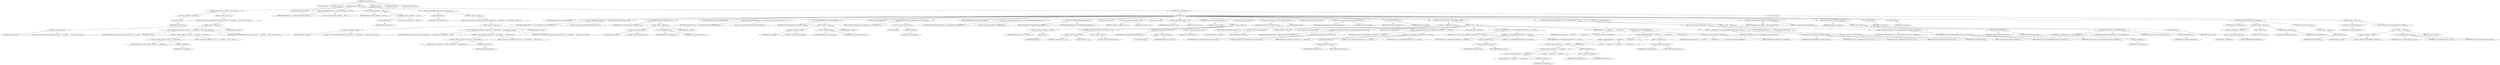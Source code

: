 digraph "processFile" {  
"786" [label = <(METHOD,processFile)<SUB>282</SUB>> ]
"70" [label = <(PARAM,this)<SUB>282</SUB>> ]
"787" [label = <(PARAM,File src)<SUB>282</SUB>> ]
"788" [label = <(BLOCK,&lt;empty&gt;,&lt;empty&gt;)<SUB>282</SUB>> ]
"789" [label = <(CONTROL_STRUCTURE,if (!src.exists()),if (!src.exists()))<SUB>283</SUB>> ]
"790" [label = <(&lt;operator&gt;.logicalNot,!src.exists())<SUB>283</SUB>> ]
"791" [label = <(exists,src.exists())<SUB>283</SUB>> ]
"792" [label = <(IDENTIFIER,src,src.exists())<SUB>283</SUB>> ]
"793" [label = <(BLOCK,&lt;empty&gt;,&lt;empty&gt;)<SUB>283</SUB>> ]
"794" [label = <(&lt;operator&gt;.throw,throw new BuildException(&quot;Replace: source file &quot; + src.getPath() + &quot; doesn't exist&quot;, location);)<SUB>284</SUB>> ]
"795" [label = <(BLOCK,&lt;empty&gt;,&lt;empty&gt;)<SUB>284</SUB>> ]
"796" [label = <(&lt;operator&gt;.assignment,&lt;empty&gt;)> ]
"797" [label = <(IDENTIFIER,$obj18,&lt;empty&gt;)> ]
"798" [label = <(&lt;operator&gt;.alloc,new BuildException(&quot;Replace: source file &quot; + src.getPath() + &quot; doesn't exist&quot;, location))<SUB>284</SUB>> ]
"799" [label = <(&lt;init&gt;,new BuildException(&quot;Replace: source file &quot; + src.getPath() + &quot; doesn't exist&quot;, location))<SUB>284</SUB>> ]
"800" [label = <(IDENTIFIER,$obj18,new BuildException(&quot;Replace: source file &quot; + src.getPath() + &quot; doesn't exist&quot;, location))> ]
"801" [label = <(&lt;operator&gt;.addition,&quot;Replace: source file &quot; + src.getPath() + &quot; doesn't exist&quot;)<SUB>284</SUB>> ]
"802" [label = <(&lt;operator&gt;.addition,&quot;Replace: source file &quot; + src.getPath())<SUB>284</SUB>> ]
"803" [label = <(LITERAL,&quot;Replace: source file &quot;,&quot;Replace: source file &quot; + src.getPath())<SUB>284</SUB>> ]
"804" [label = <(getPath,src.getPath())<SUB>284</SUB>> ]
"805" [label = <(IDENTIFIER,src,src.getPath())<SUB>284</SUB>> ]
"806" [label = <(LITERAL,&quot; doesn't exist&quot;,&quot;Replace: source file &quot; + src.getPath() + &quot; doesn't exist&quot;)<SUB>284</SUB>> ]
"807" [label = <(IDENTIFIER,location,new BuildException(&quot;Replace: source file &quot; + src.getPath() + &quot; doesn't exist&quot;, location))<SUB>284</SUB>> ]
"808" [label = <(IDENTIFIER,$obj18,&lt;empty&gt;)> ]
"60" [label = <(LOCAL,File temp: java.io.File)> ]
"809" [label = <(&lt;operator&gt;.assignment,File temp = new File(src.getPath() + &quot;.temp&quot;))<SUB>287</SUB>> ]
"810" [label = <(IDENTIFIER,temp,File temp = new File(src.getPath() + &quot;.temp&quot;))<SUB>287</SUB>> ]
"811" [label = <(&lt;operator&gt;.alloc,new File(src.getPath() + &quot;.temp&quot;))<SUB>287</SUB>> ]
"812" [label = <(&lt;init&gt;,new File(src.getPath() + &quot;.temp&quot;))<SUB>287</SUB>> ]
"59" [label = <(IDENTIFIER,temp,new File(src.getPath() + &quot;.temp&quot;))<SUB>287</SUB>> ]
"813" [label = <(&lt;operator&gt;.addition,src.getPath() + &quot;.temp&quot;)<SUB>287</SUB>> ]
"814" [label = <(getPath,src.getPath())<SUB>287</SUB>> ]
"815" [label = <(IDENTIFIER,src,src.getPath())<SUB>287</SUB>> ]
"816" [label = <(LITERAL,&quot;.temp&quot;,src.getPath() + &quot;.temp&quot;)<SUB>287</SUB>> ]
"817" [label = <(CONTROL_STRUCTURE,if (temp.exists()),if (temp.exists()))<SUB>289</SUB>> ]
"818" [label = <(exists,temp.exists())<SUB>289</SUB>> ]
"819" [label = <(IDENTIFIER,temp,temp.exists())<SUB>289</SUB>> ]
"820" [label = <(BLOCK,&lt;empty&gt;,&lt;empty&gt;)<SUB>289</SUB>> ]
"821" [label = <(&lt;operator&gt;.throw,throw new BuildException(&quot;Replace: temporary file &quot; + temp.getPath() + &quot; already exists&quot;, location);)<SUB>290</SUB>> ]
"822" [label = <(BLOCK,&lt;empty&gt;,&lt;empty&gt;)<SUB>290</SUB>> ]
"823" [label = <(&lt;operator&gt;.assignment,&lt;empty&gt;)> ]
"824" [label = <(IDENTIFIER,$obj20,&lt;empty&gt;)> ]
"825" [label = <(&lt;operator&gt;.alloc,new BuildException(&quot;Replace: temporary file &quot; + temp.getPath() + &quot; already exists&quot;, location))<SUB>290</SUB>> ]
"826" [label = <(&lt;init&gt;,new BuildException(&quot;Replace: temporary file &quot; + temp.getPath() + &quot; already exists&quot;, location))<SUB>290</SUB>> ]
"827" [label = <(IDENTIFIER,$obj20,new BuildException(&quot;Replace: temporary file &quot; + temp.getPath() + &quot; already exists&quot;, location))> ]
"828" [label = <(&lt;operator&gt;.addition,&quot;Replace: temporary file &quot; + temp.getPath() + &quot; already exists&quot;)<SUB>290</SUB>> ]
"829" [label = <(&lt;operator&gt;.addition,&quot;Replace: temporary file &quot; + temp.getPath())<SUB>290</SUB>> ]
"830" [label = <(LITERAL,&quot;Replace: temporary file &quot;,&quot;Replace: temporary file &quot; + temp.getPath())<SUB>290</SUB>> ]
"831" [label = <(getPath,temp.getPath())<SUB>290</SUB>> ]
"832" [label = <(IDENTIFIER,temp,temp.getPath())<SUB>290</SUB>> ]
"833" [label = <(LITERAL,&quot; already exists&quot;,&quot;Replace: temporary file &quot; + temp.getPath() + &quot; already exists&quot;)<SUB>290</SUB>> ]
"834" [label = <(IDENTIFIER,location,new BuildException(&quot;Replace: temporary file &quot; + temp.getPath() + &quot; already exists&quot;, location))<SUB>290</SUB>> ]
"835" [label = <(IDENTIFIER,$obj20,&lt;empty&gt;)> ]
"836" [label = <(CONTROL_STRUCTURE,try,try)<SUB>293</SUB>> ]
"837" [label = <(BLOCK,try,try)<SUB>293</SUB>> ]
"62" [label = <(LOCAL,BufferedReader br: java.io.BufferedReader)> ]
"838" [label = <(&lt;operator&gt;.assignment,BufferedReader br = new BufferedReader(new FileReader(src)))<SUB>294</SUB>> ]
"839" [label = <(IDENTIFIER,br,BufferedReader br = new BufferedReader(new FileReader(src)))<SUB>294</SUB>> ]
"840" [label = <(&lt;operator&gt;.alloc,new BufferedReader(new FileReader(src)))<SUB>294</SUB>> ]
"841" [label = <(&lt;init&gt;,new BufferedReader(new FileReader(src)))<SUB>294</SUB>> ]
"61" [label = <(IDENTIFIER,br,new BufferedReader(new FileReader(src)))<SUB>294</SUB>> ]
"842" [label = <(BLOCK,&lt;empty&gt;,&lt;empty&gt;)<SUB>294</SUB>> ]
"843" [label = <(&lt;operator&gt;.assignment,&lt;empty&gt;)> ]
"844" [label = <(IDENTIFIER,$obj21,&lt;empty&gt;)> ]
"845" [label = <(&lt;operator&gt;.alloc,new FileReader(src))<SUB>294</SUB>> ]
"846" [label = <(&lt;init&gt;,new FileReader(src))<SUB>294</SUB>> ]
"847" [label = <(IDENTIFIER,$obj21,new FileReader(src))> ]
"848" [label = <(IDENTIFIER,src,new FileReader(src))<SUB>294</SUB>> ]
"849" [label = <(IDENTIFIER,$obj21,&lt;empty&gt;)> ]
"64" [label = <(LOCAL,BufferedWriter bw: java.io.BufferedWriter)> ]
"850" [label = <(&lt;operator&gt;.assignment,BufferedWriter bw = new BufferedWriter(new FileWriter(temp)))<SUB>295</SUB>> ]
"851" [label = <(IDENTIFIER,bw,BufferedWriter bw = new BufferedWriter(new FileWriter(temp)))<SUB>295</SUB>> ]
"852" [label = <(&lt;operator&gt;.alloc,new BufferedWriter(new FileWriter(temp)))<SUB>295</SUB>> ]
"853" [label = <(&lt;init&gt;,new BufferedWriter(new FileWriter(temp)))<SUB>295</SUB>> ]
"63" [label = <(IDENTIFIER,bw,new BufferedWriter(new FileWriter(temp)))<SUB>295</SUB>> ]
"854" [label = <(BLOCK,&lt;empty&gt;,&lt;empty&gt;)<SUB>295</SUB>> ]
"855" [label = <(&lt;operator&gt;.assignment,&lt;empty&gt;)> ]
"856" [label = <(IDENTIFIER,$obj23,&lt;empty&gt;)> ]
"857" [label = <(&lt;operator&gt;.alloc,new FileWriter(temp))<SUB>295</SUB>> ]
"858" [label = <(&lt;init&gt;,new FileWriter(temp))<SUB>295</SUB>> ]
"859" [label = <(IDENTIFIER,$obj23,new FileWriter(temp))> ]
"860" [label = <(IDENTIFIER,temp,new FileWriter(temp))<SUB>295</SUB>> ]
"861" [label = <(IDENTIFIER,$obj23,&lt;empty&gt;)> ]
"862" [label = <(LOCAL,int fileLengthInBytes: int)> ]
"863" [label = <(&lt;operator&gt;.assignment,int fileLengthInBytes = (int) (src.length()))<SUB>302</SUB>> ]
"864" [label = <(IDENTIFIER,fileLengthInBytes,int fileLengthInBytes = (int) (src.length()))<SUB>302</SUB>> ]
"865" [label = <(&lt;operator&gt;.cast,(int) (src.length()))<SUB>302</SUB>> ]
"866" [label = <(TYPE_REF,int,int)<SUB>302</SUB>> ]
"867" [label = <(length,src.length())<SUB>302</SUB>> ]
"868" [label = <(IDENTIFIER,src,src.length())<SUB>302</SUB>> ]
"66" [label = <(LOCAL,StringBuffer tmpBuf: java.lang.StringBuffer)> ]
"869" [label = <(&lt;operator&gt;.assignment,StringBuffer tmpBuf = new StringBuffer(fileLengthInBytes))<SUB>303</SUB>> ]
"870" [label = <(IDENTIFIER,tmpBuf,StringBuffer tmpBuf = new StringBuffer(fileLengthInBytes))<SUB>303</SUB>> ]
"871" [label = <(&lt;operator&gt;.alloc,new StringBuffer(fileLengthInBytes))<SUB>303</SUB>> ]
"872" [label = <(&lt;init&gt;,new StringBuffer(fileLengthInBytes))<SUB>303</SUB>> ]
"65" [label = <(IDENTIFIER,tmpBuf,new StringBuffer(fileLengthInBytes))<SUB>303</SUB>> ]
"873" [label = <(IDENTIFIER,fileLengthInBytes,new StringBuffer(fileLengthInBytes))<SUB>303</SUB>> ]
"874" [label = <(LOCAL,int readChar: int)> ]
"875" [label = <(&lt;operator&gt;.assignment,int readChar = 0)<SUB>304</SUB>> ]
"876" [label = <(IDENTIFIER,readChar,int readChar = 0)<SUB>304</SUB>> ]
"877" [label = <(LITERAL,0,int readChar = 0)<SUB>304</SUB>> ]
"878" [label = <(LOCAL,int totread: int)> ]
"879" [label = <(&lt;operator&gt;.assignment,int totread = 0)<SUB>305</SUB>> ]
"880" [label = <(IDENTIFIER,totread,int totread = 0)<SUB>305</SUB>> ]
"881" [label = <(LITERAL,0,int totread = 0)<SUB>305</SUB>> ]
"882" [label = <(CONTROL_STRUCTURE,while (true),while (true))<SUB>306</SUB>> ]
"883" [label = <(LITERAL,true,while (true))<SUB>306</SUB>> ]
"884" [label = <(BLOCK,&lt;empty&gt;,&lt;empty&gt;)<SUB>306</SUB>> ]
"885" [label = <(&lt;operator&gt;.assignment,readChar = br.read())<SUB>307</SUB>> ]
"886" [label = <(IDENTIFIER,readChar,readChar = br.read())<SUB>307</SUB>> ]
"887" [label = <(read,br.read())<SUB>307</SUB>> ]
"888" [label = <(IDENTIFIER,br,br.read())<SUB>307</SUB>> ]
"889" [label = <(CONTROL_STRUCTURE,if (readChar &lt; 0),if (readChar &lt; 0))<SUB>308</SUB>> ]
"890" [label = <(&lt;operator&gt;.lessThan,readChar &lt; 0)<SUB>308</SUB>> ]
"891" [label = <(IDENTIFIER,readChar,readChar &lt; 0)<SUB>308</SUB>> ]
"892" [label = <(LITERAL,0,readChar &lt; 0)<SUB>308</SUB>> ]
"893" [label = <(BLOCK,&lt;empty&gt;,&lt;empty&gt;)<SUB>308</SUB>> ]
"894" [label = <(CONTROL_STRUCTURE,break;,break;)<SUB>308</SUB>> ]
"895" [label = <(append,tmpBuf.append((char) readChar))<SUB>309</SUB>> ]
"896" [label = <(IDENTIFIER,tmpBuf,tmpBuf.append((char) readChar))<SUB>309</SUB>> ]
"897" [label = <(&lt;operator&gt;.cast,(char) readChar)<SUB>309</SUB>> ]
"898" [label = <(TYPE_REF,char,char)<SUB>309</SUB>> ]
"899" [label = <(IDENTIFIER,readChar,(char) readChar)<SUB>309</SUB>> ]
"900" [label = <(&lt;operator&gt;.postIncrement,totread++)<SUB>310</SUB>> ]
"901" [label = <(IDENTIFIER,totread,totread++)<SUB>310</SUB>> ]
"902" [label = <(LOCAL,String buf: java.lang.String)> ]
"903" [label = <(&lt;operator&gt;.assignment,String buf = tmpBuf.toString())<SUB>314</SUB>> ]
"904" [label = <(IDENTIFIER,buf,String buf = tmpBuf.toString())<SUB>314</SUB>> ]
"905" [label = <(toString,tmpBuf.toString())<SUB>314</SUB>> ]
"906" [label = <(IDENTIFIER,tmpBuf,tmpBuf.toString())<SUB>314</SUB>> ]
"68" [label = <(LOCAL,String newString: java.lang.String)> ]
"907" [label = <(&lt;operator&gt;.assignment,String newString = new String(buf))<SUB>317</SUB>> ]
"908" [label = <(IDENTIFIER,newString,String newString = new String(buf))<SUB>317</SUB>> ]
"909" [label = <(&lt;operator&gt;.alloc,new String(buf))<SUB>317</SUB>> ]
"910" [label = <(&lt;init&gt;,new String(buf))<SUB>317</SUB>> ]
"67" [label = <(IDENTIFIER,newString,new String(buf))<SUB>317</SUB>> ]
"911" [label = <(IDENTIFIER,buf,new String(buf))<SUB>317</SUB>> ]
"912" [label = <(CONTROL_STRUCTURE,if (token != null),if (token != null))<SUB>319</SUB>> ]
"913" [label = <(&lt;operator&gt;.notEquals,token != null)<SUB>319</SUB>> ]
"914" [label = <(&lt;operator&gt;.fieldAccess,this.token)<SUB>319</SUB>> ]
"915" [label = <(IDENTIFIER,this,token != null)<SUB>319</SUB>> ]
"916" [label = <(FIELD_IDENTIFIER,token,token)<SUB>319</SUB>> ]
"917" [label = <(LITERAL,null,token != null)<SUB>319</SUB>> ]
"918" [label = <(BLOCK,&lt;empty&gt;,&lt;empty&gt;)<SUB>320</SUB>> ]
"919" [label = <(LOCAL,String linesep: java.lang.String)> ]
"920" [label = <(&lt;operator&gt;.assignment,String linesep = System.getProperty(&quot;line.separator&quot;))<SUB>324</SUB>> ]
"921" [label = <(IDENTIFIER,linesep,String linesep = System.getProperty(&quot;line.separator&quot;))<SUB>324</SUB>> ]
"922" [label = <(getProperty,System.getProperty(&quot;line.separator&quot;))<SUB>324</SUB>> ]
"923" [label = <(IDENTIFIER,System,System.getProperty(&quot;line.separator&quot;))<SUB>324</SUB>> ]
"924" [label = <(LITERAL,&quot;line.separator&quot;,System.getProperty(&quot;line.separator&quot;))<SUB>324</SUB>> ]
"925" [label = <(LOCAL,String val: java.lang.String)> ]
"926" [label = <(&lt;operator&gt;.assignment,String val = this.stringReplace(value.getText(), &quot;\n&quot;, linesep))<SUB>325</SUB>> ]
"927" [label = <(IDENTIFIER,val,String val = this.stringReplace(value.getText(), &quot;\n&quot;, linesep))<SUB>325</SUB>> ]
"928" [label = <(stringReplace,this.stringReplace(value.getText(), &quot;\n&quot;, linesep))<SUB>325</SUB>> ]
"69" [label = <(IDENTIFIER,this,this.stringReplace(value.getText(), &quot;\n&quot;, linesep))<SUB>325</SUB>> ]
"929" [label = <(getText,value.getText())<SUB>325</SUB>> ]
"930" [label = <(&lt;operator&gt;.fieldAccess,this.value)<SUB>325</SUB>> ]
"931" [label = <(IDENTIFIER,this,value.getText())<SUB>325</SUB>> ]
"932" [label = <(FIELD_IDENTIFIER,value,value)<SUB>325</SUB>> ]
"933" [label = <(LITERAL,&quot;\n&quot;,this.stringReplace(value.getText(), &quot;\n&quot;, linesep))<SUB>325</SUB>> ]
"934" [label = <(IDENTIFIER,linesep,this.stringReplace(value.getText(), &quot;\n&quot;, linesep))<SUB>325</SUB>> ]
"935" [label = <(LOCAL,String tok: java.lang.String)> ]
"936" [label = <(&lt;operator&gt;.assignment,String tok = this.stringReplace(token.getText(), &quot;\n&quot;, linesep))<SUB>326</SUB>> ]
"937" [label = <(IDENTIFIER,tok,String tok = this.stringReplace(token.getText(), &quot;\n&quot;, linesep))<SUB>326</SUB>> ]
"938" [label = <(stringReplace,this.stringReplace(token.getText(), &quot;\n&quot;, linesep))<SUB>326</SUB>> ]
"71" [label = <(IDENTIFIER,this,this.stringReplace(token.getText(), &quot;\n&quot;, linesep))<SUB>326</SUB>> ]
"939" [label = <(getText,token.getText())<SUB>326</SUB>> ]
"940" [label = <(&lt;operator&gt;.fieldAccess,this.token)<SUB>326</SUB>> ]
"941" [label = <(IDENTIFIER,this,token.getText())<SUB>326</SUB>> ]
"942" [label = <(FIELD_IDENTIFIER,token,token)<SUB>326</SUB>> ]
"943" [label = <(LITERAL,&quot;\n&quot;,this.stringReplace(token.getText(), &quot;\n&quot;, linesep))<SUB>326</SUB>> ]
"944" [label = <(IDENTIFIER,linesep,this.stringReplace(token.getText(), &quot;\n&quot;, linesep))<SUB>326</SUB>> ]
"945" [label = <(log,log(&quot;Replacing in &quot; + src.getPath() + &quot;: &quot; + token.getText() + &quot; --&gt; &quot; + value.getText(), Project.MSG_VERBOSE))<SUB>329</SUB>> ]
"72" [label = <(IDENTIFIER,this,log(&quot;Replacing in &quot; + src.getPath() + &quot;: &quot; + token.getText() + &quot; --&gt; &quot; + value.getText(), Project.MSG_VERBOSE))<SUB>329</SUB>> ]
"946" [label = <(&lt;operator&gt;.addition,&quot;Replacing in &quot; + src.getPath() + &quot;: &quot; + token.getText() + &quot; --&gt; &quot; + value.getText())<SUB>329</SUB>> ]
"947" [label = <(&lt;operator&gt;.addition,&quot;Replacing in &quot; + src.getPath() + &quot;: &quot; + token.getText() + &quot; --&gt; &quot;)<SUB>329</SUB>> ]
"948" [label = <(&lt;operator&gt;.addition,&quot;Replacing in &quot; + src.getPath() + &quot;: &quot; + token.getText())<SUB>329</SUB>> ]
"949" [label = <(&lt;operator&gt;.addition,&quot;Replacing in &quot; + src.getPath() + &quot;: &quot;)<SUB>329</SUB>> ]
"950" [label = <(&lt;operator&gt;.addition,&quot;Replacing in &quot; + src.getPath())<SUB>329</SUB>> ]
"951" [label = <(LITERAL,&quot;Replacing in &quot;,&quot;Replacing in &quot; + src.getPath())<SUB>329</SUB>> ]
"952" [label = <(getPath,src.getPath())<SUB>329</SUB>> ]
"953" [label = <(IDENTIFIER,src,src.getPath())<SUB>329</SUB>> ]
"954" [label = <(LITERAL,&quot;: &quot;,&quot;Replacing in &quot; + src.getPath() + &quot;: &quot;)<SUB>329</SUB>> ]
"955" [label = <(getText,token.getText())<SUB>329</SUB>> ]
"956" [label = <(&lt;operator&gt;.fieldAccess,this.token)<SUB>329</SUB>> ]
"957" [label = <(IDENTIFIER,this,token.getText())<SUB>329</SUB>> ]
"958" [label = <(FIELD_IDENTIFIER,token,token)<SUB>329</SUB>> ]
"959" [label = <(LITERAL,&quot; --&gt; &quot;,&quot;Replacing in &quot; + src.getPath() + &quot;: &quot; + token.getText() + &quot; --&gt; &quot;)<SUB>329</SUB>> ]
"960" [label = <(getText,value.getText())<SUB>329</SUB>> ]
"961" [label = <(&lt;operator&gt;.fieldAccess,this.value)<SUB>329</SUB>> ]
"962" [label = <(IDENTIFIER,this,value.getText())<SUB>329</SUB>> ]
"963" [label = <(FIELD_IDENTIFIER,value,value)<SUB>329</SUB>> ]
"964" [label = <(&lt;operator&gt;.fieldAccess,Project.MSG_VERBOSE)<SUB>329</SUB>> ]
"965" [label = <(IDENTIFIER,Project,log(&quot;Replacing in &quot; + src.getPath() + &quot;: &quot; + token.getText() + &quot; --&gt; &quot; + value.getText(), Project.MSG_VERBOSE))<SUB>329</SUB>> ]
"966" [label = <(FIELD_IDENTIFIER,MSG_VERBOSE,MSG_VERBOSE)<SUB>329</SUB>> ]
"967" [label = <(&lt;operator&gt;.assignment,newString = this.stringReplace(newString, tok, val))<SUB>330</SUB>> ]
"968" [label = <(IDENTIFIER,newString,newString = this.stringReplace(newString, tok, val))<SUB>330</SUB>> ]
"969" [label = <(stringReplace,this.stringReplace(newString, tok, val))<SUB>330</SUB>> ]
"73" [label = <(IDENTIFIER,this,this.stringReplace(newString, tok, val))<SUB>330</SUB>> ]
"970" [label = <(IDENTIFIER,newString,this.stringReplace(newString, tok, val))<SUB>330</SUB>> ]
"971" [label = <(IDENTIFIER,tok,this.stringReplace(newString, tok, val))<SUB>330</SUB>> ]
"972" [label = <(IDENTIFIER,val,this.stringReplace(newString, tok, val))<SUB>330</SUB>> ]
"973" [label = <(CONTROL_STRUCTURE,if (replacefilters.size() &gt; 0),if (replacefilters.size() &gt; 0))<SUB>333</SUB>> ]
"974" [label = <(&lt;operator&gt;.greaterThan,replacefilters.size() &gt; 0)<SUB>333</SUB>> ]
"975" [label = <(size,replacefilters.size())<SUB>333</SUB>> ]
"976" [label = <(&lt;operator&gt;.fieldAccess,this.replacefilters)<SUB>333</SUB>> ]
"977" [label = <(IDENTIFIER,this,replacefilters.size())<SUB>333</SUB>> ]
"978" [label = <(FIELD_IDENTIFIER,replacefilters,replacefilters)<SUB>333</SUB>> ]
"979" [label = <(LITERAL,0,replacefilters.size() &gt; 0)<SUB>333</SUB>> ]
"980" [label = <(BLOCK,&lt;empty&gt;,&lt;empty&gt;)<SUB>333</SUB>> ]
"981" [label = <(&lt;operator&gt;.assignment,newString = this.processReplacefilters(newString, src.getPath()))<SUB>334</SUB>> ]
"982" [label = <(IDENTIFIER,newString,newString = this.processReplacefilters(newString, src.getPath()))<SUB>334</SUB>> ]
"983" [label = <(processReplacefilters,this.processReplacefilters(newString, src.getPath()))<SUB>334</SUB>> ]
"74" [label = <(IDENTIFIER,this,this.processReplacefilters(newString, src.getPath()))<SUB>334</SUB>> ]
"984" [label = <(IDENTIFIER,newString,this.processReplacefilters(newString, src.getPath()))<SUB>334</SUB>> ]
"985" [label = <(getPath,src.getPath())<SUB>334</SUB>> ]
"986" [label = <(IDENTIFIER,src,src.getPath())<SUB>334</SUB>> ]
"987" [label = <(LOCAL,boolean changes: boolean)> ]
"988" [label = <(&lt;operator&gt;.assignment,boolean changes = !newString.equals(buf))<SUB>337</SUB>> ]
"989" [label = <(IDENTIFIER,changes,boolean changes = !newString.equals(buf))<SUB>337</SUB>> ]
"990" [label = <(&lt;operator&gt;.logicalNot,!newString.equals(buf))<SUB>337</SUB>> ]
"991" [label = <(equals,newString.equals(buf))<SUB>337</SUB>> ]
"992" [label = <(IDENTIFIER,newString,newString.equals(buf))<SUB>337</SUB>> ]
"993" [label = <(IDENTIFIER,buf,newString.equals(buf))<SUB>337</SUB>> ]
"994" [label = <(CONTROL_STRUCTURE,if (changes),if (changes))<SUB>338</SUB>> ]
"995" [label = <(IDENTIFIER,changes,if (changes))<SUB>338</SUB>> ]
"996" [label = <(BLOCK,&lt;empty&gt;,&lt;empty&gt;)<SUB>338</SUB>> ]
"997" [label = <(write,bw.write(newString, 0, newString.length()))<SUB>339</SUB>> ]
"998" [label = <(IDENTIFIER,bw,bw.write(newString, 0, newString.length()))<SUB>339</SUB>> ]
"999" [label = <(IDENTIFIER,newString,bw.write(newString, 0, newString.length()))<SUB>339</SUB>> ]
"1000" [label = <(LITERAL,0,bw.write(newString, 0, newString.length()))<SUB>339</SUB>> ]
"1001" [label = <(length,newString.length())<SUB>339</SUB>> ]
"1002" [label = <(IDENTIFIER,newString,newString.length())<SUB>339</SUB>> ]
"1003" [label = <(flush,bw.flush())<SUB>340</SUB>> ]
"1004" [label = <(IDENTIFIER,bw,bw.flush())<SUB>340</SUB>> ]
"1005" [label = <(close,bw.close())<SUB>344</SUB>> ]
"1006" [label = <(IDENTIFIER,bw,bw.close())<SUB>344</SUB>> ]
"1007" [label = <(close,br.close())<SUB>345</SUB>> ]
"1008" [label = <(IDENTIFIER,br,br.close())<SUB>345</SUB>> ]
"1009" [label = <(CONTROL_STRUCTURE,if (changes),if (changes))<SUB>349</SUB>> ]
"1010" [label = <(IDENTIFIER,changes,if (changes))<SUB>349</SUB>> ]
"1011" [label = <(BLOCK,&lt;empty&gt;,&lt;empty&gt;)<SUB>349</SUB>> ]
"1012" [label = <(&lt;operator&gt;.preIncrement,++fileCount)<SUB>350</SUB>> ]
"1013" [label = <(&lt;operator&gt;.fieldAccess,this.fileCount)<SUB>350</SUB>> ]
"1014" [label = <(IDENTIFIER,this,++fileCount)<SUB>350</SUB>> ]
"1015" [label = <(FIELD_IDENTIFIER,fileCount,fileCount)<SUB>350</SUB>> ]
"1016" [label = <(delete,src.delete())<SUB>351</SUB>> ]
"1017" [label = <(IDENTIFIER,src,src.delete())<SUB>351</SUB>> ]
"1018" [label = <(renameTo,temp.renameTo(src))<SUB>352</SUB>> ]
"1019" [label = <(IDENTIFIER,temp,temp.renameTo(src))<SUB>352</SUB>> ]
"1020" [label = <(IDENTIFIER,src,temp.renameTo(src))<SUB>352</SUB>> ]
"1021" [label = <(CONTROL_STRUCTURE,else,else)<SUB>353</SUB>> ]
"1022" [label = <(BLOCK,&lt;empty&gt;,&lt;empty&gt;)<SUB>353</SUB>> ]
"1023" [label = <(delete,temp.delete())<SUB>354</SUB>> ]
"1024" [label = <(IDENTIFIER,temp,temp.delete())<SUB>354</SUB>> ]
"1025" [label = <(BLOCK,catch,catch)> ]
"1026" [label = <(BLOCK,&lt;empty&gt;,&lt;empty&gt;)<SUB>356</SUB>> ]
"1027" [label = <(printStackTrace,ioe.printStackTrace())<SUB>357</SUB>> ]
"1028" [label = <(IDENTIFIER,ioe,ioe.printStackTrace())<SUB>357</SUB>> ]
"1029" [label = <(&lt;operator&gt;.throw,throw new BuildException(ioe, location);)<SUB>358</SUB>> ]
"1030" [label = <(BLOCK,&lt;empty&gt;,&lt;empty&gt;)<SUB>358</SUB>> ]
"1031" [label = <(&lt;operator&gt;.assignment,&lt;empty&gt;)> ]
"1032" [label = <(IDENTIFIER,$obj27,&lt;empty&gt;)> ]
"1033" [label = <(&lt;operator&gt;.alloc,new BuildException(ioe, location))<SUB>358</SUB>> ]
"1034" [label = <(&lt;init&gt;,new BuildException(ioe, location))<SUB>358</SUB>> ]
"1035" [label = <(IDENTIFIER,$obj27,new BuildException(ioe, location))> ]
"1036" [label = <(IDENTIFIER,ioe,new BuildException(ioe, location))<SUB>358</SUB>> ]
"1037" [label = <(IDENTIFIER,location,new BuildException(ioe, location))<SUB>358</SUB>> ]
"1038" [label = <(IDENTIFIER,$obj27,&lt;empty&gt;)> ]
"1039" [label = <(MODIFIER,PRIVATE)> ]
"1040" [label = <(MODIFIER,VIRTUAL)> ]
"1041" [label = <(METHOD_RETURN,void)<SUB>282</SUB>> ]
  "786" -> "70" 
  "786" -> "787" 
  "786" -> "788" 
  "786" -> "1039" 
  "786" -> "1040" 
  "786" -> "1041" 
  "788" -> "789" 
  "788" -> "60" 
  "788" -> "809" 
  "788" -> "812" 
  "788" -> "817" 
  "788" -> "836" 
  "789" -> "790" 
  "789" -> "793" 
  "790" -> "791" 
  "791" -> "792" 
  "793" -> "794" 
  "794" -> "795" 
  "795" -> "796" 
  "795" -> "799" 
  "795" -> "808" 
  "796" -> "797" 
  "796" -> "798" 
  "799" -> "800" 
  "799" -> "801" 
  "799" -> "807" 
  "801" -> "802" 
  "801" -> "806" 
  "802" -> "803" 
  "802" -> "804" 
  "804" -> "805" 
  "809" -> "810" 
  "809" -> "811" 
  "812" -> "59" 
  "812" -> "813" 
  "813" -> "814" 
  "813" -> "816" 
  "814" -> "815" 
  "817" -> "818" 
  "817" -> "820" 
  "818" -> "819" 
  "820" -> "821" 
  "821" -> "822" 
  "822" -> "823" 
  "822" -> "826" 
  "822" -> "835" 
  "823" -> "824" 
  "823" -> "825" 
  "826" -> "827" 
  "826" -> "828" 
  "826" -> "834" 
  "828" -> "829" 
  "828" -> "833" 
  "829" -> "830" 
  "829" -> "831" 
  "831" -> "832" 
  "836" -> "837" 
  "836" -> "1025" 
  "837" -> "62" 
  "837" -> "838" 
  "837" -> "841" 
  "837" -> "64" 
  "837" -> "850" 
  "837" -> "853" 
  "837" -> "862" 
  "837" -> "863" 
  "837" -> "66" 
  "837" -> "869" 
  "837" -> "872" 
  "837" -> "874" 
  "837" -> "875" 
  "837" -> "878" 
  "837" -> "879" 
  "837" -> "882" 
  "837" -> "902" 
  "837" -> "903" 
  "837" -> "68" 
  "837" -> "907" 
  "837" -> "910" 
  "837" -> "912" 
  "837" -> "973" 
  "837" -> "987" 
  "837" -> "988" 
  "837" -> "994" 
  "837" -> "1005" 
  "837" -> "1007" 
  "837" -> "1009" 
  "838" -> "839" 
  "838" -> "840" 
  "841" -> "61" 
  "841" -> "842" 
  "842" -> "843" 
  "842" -> "846" 
  "842" -> "849" 
  "843" -> "844" 
  "843" -> "845" 
  "846" -> "847" 
  "846" -> "848" 
  "850" -> "851" 
  "850" -> "852" 
  "853" -> "63" 
  "853" -> "854" 
  "854" -> "855" 
  "854" -> "858" 
  "854" -> "861" 
  "855" -> "856" 
  "855" -> "857" 
  "858" -> "859" 
  "858" -> "860" 
  "863" -> "864" 
  "863" -> "865" 
  "865" -> "866" 
  "865" -> "867" 
  "867" -> "868" 
  "869" -> "870" 
  "869" -> "871" 
  "872" -> "65" 
  "872" -> "873" 
  "875" -> "876" 
  "875" -> "877" 
  "879" -> "880" 
  "879" -> "881" 
  "882" -> "883" 
  "882" -> "884" 
  "884" -> "885" 
  "884" -> "889" 
  "884" -> "895" 
  "884" -> "900" 
  "885" -> "886" 
  "885" -> "887" 
  "887" -> "888" 
  "889" -> "890" 
  "889" -> "893" 
  "890" -> "891" 
  "890" -> "892" 
  "893" -> "894" 
  "895" -> "896" 
  "895" -> "897" 
  "897" -> "898" 
  "897" -> "899" 
  "900" -> "901" 
  "903" -> "904" 
  "903" -> "905" 
  "905" -> "906" 
  "907" -> "908" 
  "907" -> "909" 
  "910" -> "67" 
  "910" -> "911" 
  "912" -> "913" 
  "912" -> "918" 
  "913" -> "914" 
  "913" -> "917" 
  "914" -> "915" 
  "914" -> "916" 
  "918" -> "919" 
  "918" -> "920" 
  "918" -> "925" 
  "918" -> "926" 
  "918" -> "935" 
  "918" -> "936" 
  "918" -> "945" 
  "918" -> "967" 
  "920" -> "921" 
  "920" -> "922" 
  "922" -> "923" 
  "922" -> "924" 
  "926" -> "927" 
  "926" -> "928" 
  "928" -> "69" 
  "928" -> "929" 
  "928" -> "933" 
  "928" -> "934" 
  "929" -> "930" 
  "930" -> "931" 
  "930" -> "932" 
  "936" -> "937" 
  "936" -> "938" 
  "938" -> "71" 
  "938" -> "939" 
  "938" -> "943" 
  "938" -> "944" 
  "939" -> "940" 
  "940" -> "941" 
  "940" -> "942" 
  "945" -> "72" 
  "945" -> "946" 
  "945" -> "964" 
  "946" -> "947" 
  "946" -> "960" 
  "947" -> "948" 
  "947" -> "959" 
  "948" -> "949" 
  "948" -> "955" 
  "949" -> "950" 
  "949" -> "954" 
  "950" -> "951" 
  "950" -> "952" 
  "952" -> "953" 
  "955" -> "956" 
  "956" -> "957" 
  "956" -> "958" 
  "960" -> "961" 
  "961" -> "962" 
  "961" -> "963" 
  "964" -> "965" 
  "964" -> "966" 
  "967" -> "968" 
  "967" -> "969" 
  "969" -> "73" 
  "969" -> "970" 
  "969" -> "971" 
  "969" -> "972" 
  "973" -> "974" 
  "973" -> "980" 
  "974" -> "975" 
  "974" -> "979" 
  "975" -> "976" 
  "976" -> "977" 
  "976" -> "978" 
  "980" -> "981" 
  "981" -> "982" 
  "981" -> "983" 
  "983" -> "74" 
  "983" -> "984" 
  "983" -> "985" 
  "985" -> "986" 
  "988" -> "989" 
  "988" -> "990" 
  "990" -> "991" 
  "991" -> "992" 
  "991" -> "993" 
  "994" -> "995" 
  "994" -> "996" 
  "996" -> "997" 
  "996" -> "1003" 
  "997" -> "998" 
  "997" -> "999" 
  "997" -> "1000" 
  "997" -> "1001" 
  "1001" -> "1002" 
  "1003" -> "1004" 
  "1005" -> "1006" 
  "1007" -> "1008" 
  "1009" -> "1010" 
  "1009" -> "1011" 
  "1009" -> "1021" 
  "1011" -> "1012" 
  "1011" -> "1016" 
  "1011" -> "1018" 
  "1012" -> "1013" 
  "1013" -> "1014" 
  "1013" -> "1015" 
  "1016" -> "1017" 
  "1018" -> "1019" 
  "1018" -> "1020" 
  "1021" -> "1022" 
  "1022" -> "1023" 
  "1023" -> "1024" 
  "1025" -> "1026" 
  "1026" -> "1027" 
  "1026" -> "1029" 
  "1027" -> "1028" 
  "1029" -> "1030" 
  "1030" -> "1031" 
  "1030" -> "1034" 
  "1030" -> "1038" 
  "1031" -> "1032" 
  "1031" -> "1033" 
  "1034" -> "1035" 
  "1034" -> "1036" 
  "1034" -> "1037" 
}
